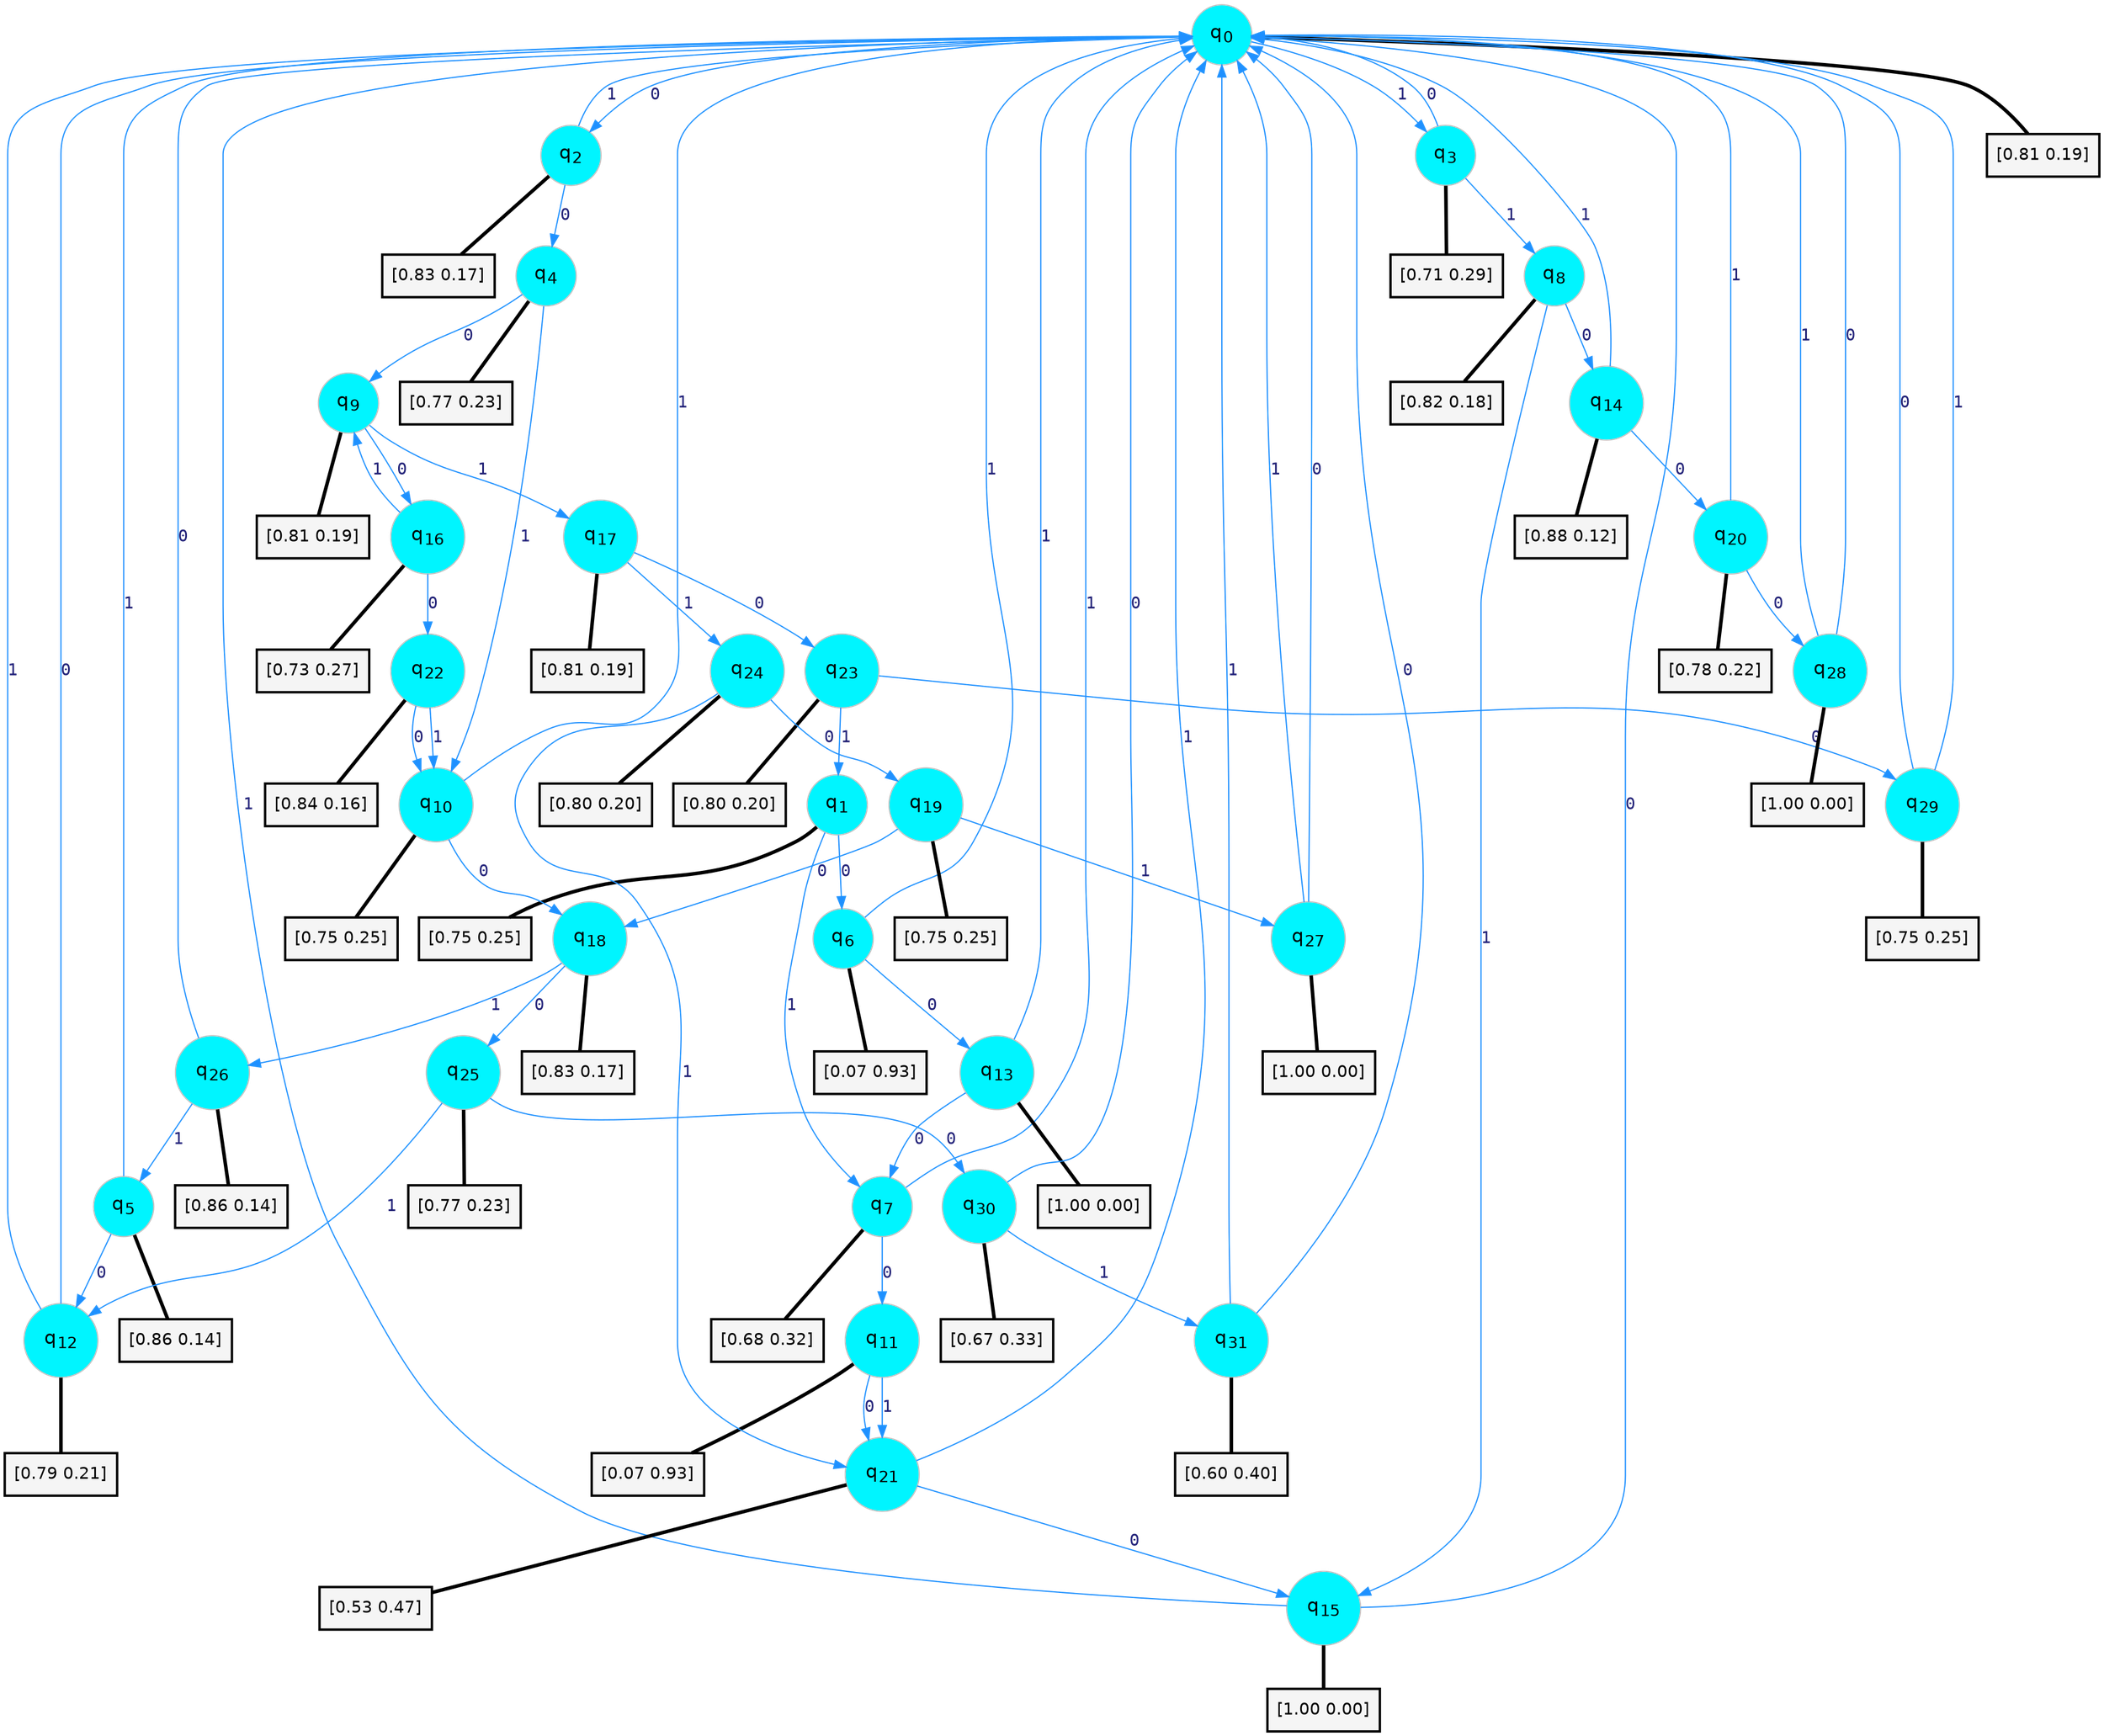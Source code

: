 digraph G {
graph [
bgcolor=transparent, dpi=300, rankdir=TD, size="40,25"];
node [
color=gray, fillcolor=turquoise1, fontcolor=black, fontname=Helvetica, fontsize=16, fontweight=bold, shape=circle, style=filled];
edge [
arrowsize=1, color=dodgerblue1, fontcolor=midnightblue, fontname=courier, fontweight=bold, penwidth=1, style=solid, weight=20];
0[label=<q<SUB>0</SUB>>];
1[label=<q<SUB>1</SUB>>];
2[label=<q<SUB>2</SUB>>];
3[label=<q<SUB>3</SUB>>];
4[label=<q<SUB>4</SUB>>];
5[label=<q<SUB>5</SUB>>];
6[label=<q<SUB>6</SUB>>];
7[label=<q<SUB>7</SUB>>];
8[label=<q<SUB>8</SUB>>];
9[label=<q<SUB>9</SUB>>];
10[label=<q<SUB>10</SUB>>];
11[label=<q<SUB>11</SUB>>];
12[label=<q<SUB>12</SUB>>];
13[label=<q<SUB>13</SUB>>];
14[label=<q<SUB>14</SUB>>];
15[label=<q<SUB>15</SUB>>];
16[label=<q<SUB>16</SUB>>];
17[label=<q<SUB>17</SUB>>];
18[label=<q<SUB>18</SUB>>];
19[label=<q<SUB>19</SUB>>];
20[label=<q<SUB>20</SUB>>];
21[label=<q<SUB>21</SUB>>];
22[label=<q<SUB>22</SUB>>];
23[label=<q<SUB>23</SUB>>];
24[label=<q<SUB>24</SUB>>];
25[label=<q<SUB>25</SUB>>];
26[label=<q<SUB>26</SUB>>];
27[label=<q<SUB>27</SUB>>];
28[label=<q<SUB>28</SUB>>];
29[label=<q<SUB>29</SUB>>];
30[label=<q<SUB>30</SUB>>];
31[label=<q<SUB>31</SUB>>];
32[label="[0.81 0.19]", shape=box,fontcolor=black, fontname=Helvetica, fontsize=14, penwidth=2, fillcolor=whitesmoke,color=black];
33[label="[0.75 0.25]", shape=box,fontcolor=black, fontname=Helvetica, fontsize=14, penwidth=2, fillcolor=whitesmoke,color=black];
34[label="[0.83 0.17]", shape=box,fontcolor=black, fontname=Helvetica, fontsize=14, penwidth=2, fillcolor=whitesmoke,color=black];
35[label="[0.71 0.29]", shape=box,fontcolor=black, fontname=Helvetica, fontsize=14, penwidth=2, fillcolor=whitesmoke,color=black];
36[label="[0.77 0.23]", shape=box,fontcolor=black, fontname=Helvetica, fontsize=14, penwidth=2, fillcolor=whitesmoke,color=black];
37[label="[0.86 0.14]", shape=box,fontcolor=black, fontname=Helvetica, fontsize=14, penwidth=2, fillcolor=whitesmoke,color=black];
38[label="[0.07 0.93]", shape=box,fontcolor=black, fontname=Helvetica, fontsize=14, penwidth=2, fillcolor=whitesmoke,color=black];
39[label="[0.68 0.32]", shape=box,fontcolor=black, fontname=Helvetica, fontsize=14, penwidth=2, fillcolor=whitesmoke,color=black];
40[label="[0.82 0.18]", shape=box,fontcolor=black, fontname=Helvetica, fontsize=14, penwidth=2, fillcolor=whitesmoke,color=black];
41[label="[0.81 0.19]", shape=box,fontcolor=black, fontname=Helvetica, fontsize=14, penwidth=2, fillcolor=whitesmoke,color=black];
42[label="[0.75 0.25]", shape=box,fontcolor=black, fontname=Helvetica, fontsize=14, penwidth=2, fillcolor=whitesmoke,color=black];
43[label="[0.07 0.93]", shape=box,fontcolor=black, fontname=Helvetica, fontsize=14, penwidth=2, fillcolor=whitesmoke,color=black];
44[label="[0.79 0.21]", shape=box,fontcolor=black, fontname=Helvetica, fontsize=14, penwidth=2, fillcolor=whitesmoke,color=black];
45[label="[1.00 0.00]", shape=box,fontcolor=black, fontname=Helvetica, fontsize=14, penwidth=2, fillcolor=whitesmoke,color=black];
46[label="[0.88 0.12]", shape=box,fontcolor=black, fontname=Helvetica, fontsize=14, penwidth=2, fillcolor=whitesmoke,color=black];
47[label="[1.00 0.00]", shape=box,fontcolor=black, fontname=Helvetica, fontsize=14, penwidth=2, fillcolor=whitesmoke,color=black];
48[label="[0.73 0.27]", shape=box,fontcolor=black, fontname=Helvetica, fontsize=14, penwidth=2, fillcolor=whitesmoke,color=black];
49[label="[0.81 0.19]", shape=box,fontcolor=black, fontname=Helvetica, fontsize=14, penwidth=2, fillcolor=whitesmoke,color=black];
50[label="[0.83 0.17]", shape=box,fontcolor=black, fontname=Helvetica, fontsize=14, penwidth=2, fillcolor=whitesmoke,color=black];
51[label="[0.75 0.25]", shape=box,fontcolor=black, fontname=Helvetica, fontsize=14, penwidth=2, fillcolor=whitesmoke,color=black];
52[label="[0.78 0.22]", shape=box,fontcolor=black, fontname=Helvetica, fontsize=14, penwidth=2, fillcolor=whitesmoke,color=black];
53[label="[0.53 0.47]", shape=box,fontcolor=black, fontname=Helvetica, fontsize=14, penwidth=2, fillcolor=whitesmoke,color=black];
54[label="[0.84 0.16]", shape=box,fontcolor=black, fontname=Helvetica, fontsize=14, penwidth=2, fillcolor=whitesmoke,color=black];
55[label="[0.80 0.20]", shape=box,fontcolor=black, fontname=Helvetica, fontsize=14, penwidth=2, fillcolor=whitesmoke,color=black];
56[label="[0.80 0.20]", shape=box,fontcolor=black, fontname=Helvetica, fontsize=14, penwidth=2, fillcolor=whitesmoke,color=black];
57[label="[0.77 0.23]", shape=box,fontcolor=black, fontname=Helvetica, fontsize=14, penwidth=2, fillcolor=whitesmoke,color=black];
58[label="[0.86 0.14]", shape=box,fontcolor=black, fontname=Helvetica, fontsize=14, penwidth=2, fillcolor=whitesmoke,color=black];
59[label="[1.00 0.00]", shape=box,fontcolor=black, fontname=Helvetica, fontsize=14, penwidth=2, fillcolor=whitesmoke,color=black];
60[label="[1.00 0.00]", shape=box,fontcolor=black, fontname=Helvetica, fontsize=14, penwidth=2, fillcolor=whitesmoke,color=black];
61[label="[0.75 0.25]", shape=box,fontcolor=black, fontname=Helvetica, fontsize=14, penwidth=2, fillcolor=whitesmoke,color=black];
62[label="[0.67 0.33]", shape=box,fontcolor=black, fontname=Helvetica, fontsize=14, penwidth=2, fillcolor=whitesmoke,color=black];
63[label="[0.60 0.40]", shape=box,fontcolor=black, fontname=Helvetica, fontsize=14, penwidth=2, fillcolor=whitesmoke,color=black];
0->2 [label=0];
0->3 [label=1];
0->32 [arrowhead=none, penwidth=3,color=black];
1->6 [label=0];
1->7 [label=1];
1->33 [arrowhead=none, penwidth=3,color=black];
2->4 [label=0];
2->0 [label=1];
2->34 [arrowhead=none, penwidth=3,color=black];
3->0 [label=0];
3->8 [label=1];
3->35 [arrowhead=none, penwidth=3,color=black];
4->9 [label=0];
4->10 [label=1];
4->36 [arrowhead=none, penwidth=3,color=black];
5->12 [label=0];
5->0 [label=1];
5->37 [arrowhead=none, penwidth=3,color=black];
6->13 [label=0];
6->0 [label=1];
6->38 [arrowhead=none, penwidth=3,color=black];
7->11 [label=0];
7->0 [label=1];
7->39 [arrowhead=none, penwidth=3,color=black];
8->14 [label=0];
8->15 [label=1];
8->40 [arrowhead=none, penwidth=3,color=black];
9->16 [label=0];
9->17 [label=1];
9->41 [arrowhead=none, penwidth=3,color=black];
10->18 [label=0];
10->0 [label=1];
10->42 [arrowhead=none, penwidth=3,color=black];
11->21 [label=0];
11->21 [label=1];
11->43 [arrowhead=none, penwidth=3,color=black];
12->0 [label=0];
12->0 [label=1];
12->44 [arrowhead=none, penwidth=3,color=black];
13->7 [label=0];
13->0 [label=1];
13->45 [arrowhead=none, penwidth=3,color=black];
14->20 [label=0];
14->0 [label=1];
14->46 [arrowhead=none, penwidth=3,color=black];
15->0 [label=0];
15->0 [label=1];
15->47 [arrowhead=none, penwidth=3,color=black];
16->22 [label=0];
16->9 [label=1];
16->48 [arrowhead=none, penwidth=3,color=black];
17->23 [label=0];
17->24 [label=1];
17->49 [arrowhead=none, penwidth=3,color=black];
18->25 [label=0];
18->26 [label=1];
18->50 [arrowhead=none, penwidth=3,color=black];
19->18 [label=0];
19->27 [label=1];
19->51 [arrowhead=none, penwidth=3,color=black];
20->28 [label=0];
20->0 [label=1];
20->52 [arrowhead=none, penwidth=3,color=black];
21->15 [label=0];
21->0 [label=1];
21->53 [arrowhead=none, penwidth=3,color=black];
22->10 [label=0];
22->10 [label=1];
22->54 [arrowhead=none, penwidth=3,color=black];
23->29 [label=0];
23->1 [label=1];
23->55 [arrowhead=none, penwidth=3,color=black];
24->19 [label=0];
24->21 [label=1];
24->56 [arrowhead=none, penwidth=3,color=black];
25->30 [label=0];
25->12 [label=1];
25->57 [arrowhead=none, penwidth=3,color=black];
26->0 [label=0];
26->5 [label=1];
26->58 [arrowhead=none, penwidth=3,color=black];
27->0 [label=0];
27->0 [label=1];
27->59 [arrowhead=none, penwidth=3,color=black];
28->0 [label=0];
28->0 [label=1];
28->60 [arrowhead=none, penwidth=3,color=black];
29->0 [label=0];
29->0 [label=1];
29->61 [arrowhead=none, penwidth=3,color=black];
30->0 [label=0];
30->31 [label=1];
30->62 [arrowhead=none, penwidth=3,color=black];
31->0 [label=0];
31->0 [label=1];
31->63 [arrowhead=none, penwidth=3,color=black];
}
